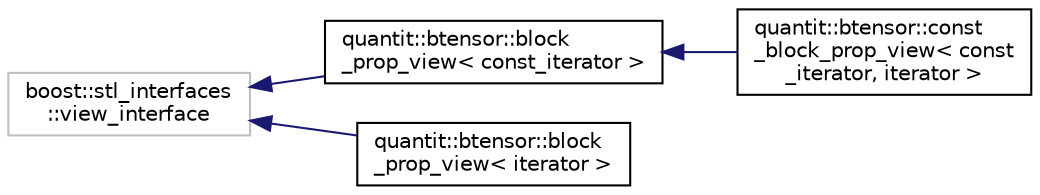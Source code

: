 digraph "Graphical Class Hierarchy"
{
 // LATEX_PDF_SIZE
  edge [fontname="Helvetica",fontsize="10",labelfontname="Helvetica",labelfontsize="10"];
  node [fontname="Helvetica",fontsize="10",shape=record];
  rankdir="LR";
  Node0 [label="boost::stl_interfaces\l::view_interface",height=0.2,width=0.4,color="grey75", fillcolor="white", style="filled",tooltip=" "];
  Node0 -> Node1 [dir="back",color="midnightblue",fontsize="10",style="solid",fontname="Helvetica"];
  Node1 [label="quantit::btensor::block\l_prop_view\< const_iterator \>",height=0.2,width=0.4,color="black", fillcolor="white", style="filled",URL="$structquantit_1_1btensor_1_1block__prop__view.html",tooltip=" "];
  Node1 -> Node2 [dir="back",color="midnightblue",fontsize="10",style="solid",fontname="Helvetica"];
  Node2 [label="quantit::btensor::const\l_block_prop_view\< const\l_iterator, iterator \>",height=0.2,width=0.4,color="black", fillcolor="white", style="filled",URL="$structquantit_1_1btensor_1_1const__block__prop__view.html",tooltip=" "];
  Node0 -> Node3 [dir="back",color="midnightblue",fontsize="10",style="solid",fontname="Helvetica"];
  Node3 [label="quantit::btensor::block\l_prop_view\< iterator \>",height=0.2,width=0.4,color="black", fillcolor="white", style="filled",URL="$structquantit_1_1btensor_1_1block__prop__view.html",tooltip=" "];
}
